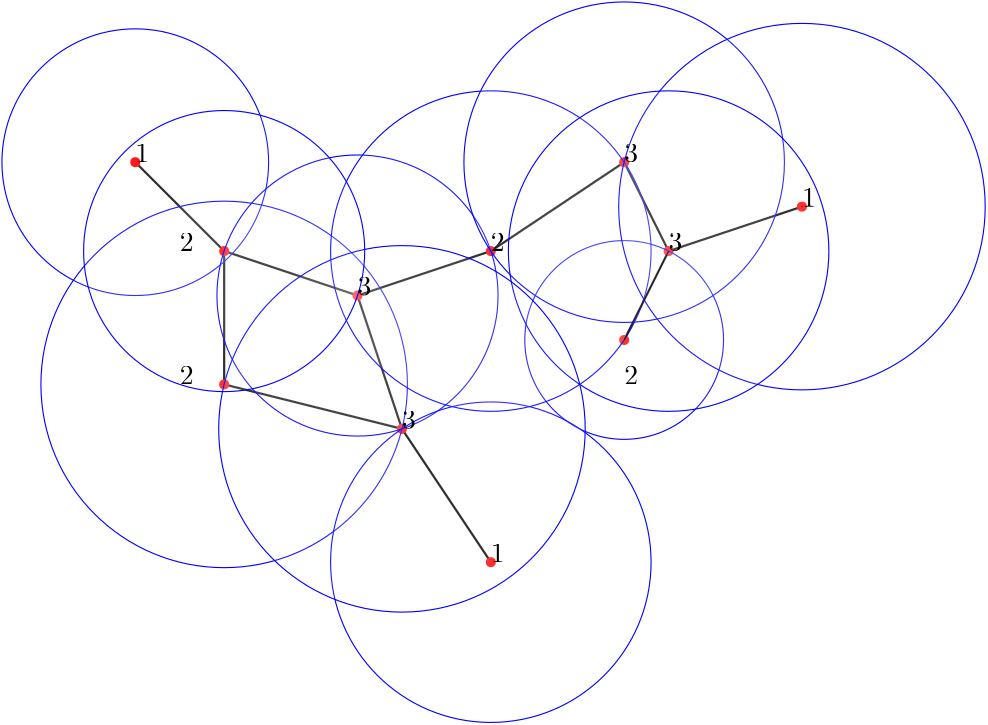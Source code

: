 <?xml version="1.0"?>
<!DOCTYPE ipe SYSTEM "ipe.dtd">
<ipe version="70218" creator="Ipe 7.2.29">
<info created="D:20240806114949" modified="D:20240806114952"/>
<ipestyle name="basic">
<symbol name="arrow/arc(spx)">
<path stroke="sym-stroke" fill="sym-stroke" pen="sym-pen">
0 0 m
-1 0.333 l
-1 -0.333 l
h
</path>
</symbol>
<symbol name="arrow/farc(spx)">
<path stroke="sym-stroke" fill="white" pen="sym-pen">
0 0 m
-1 0.333 l
-1 -0.333 l
h
</path>
</symbol>
<symbol name="arrow/ptarc(spx)">
<path stroke="sym-stroke" fill="sym-stroke" pen="sym-pen">
0 0 m
-1 0.333 l
-0.8 0 l
-1 -0.333 l
h
</path>
</symbol>
<symbol name="arrow/fptarc(spx)">
<path stroke="sym-stroke" fill="white" pen="sym-pen">
0 0 m
-1 0.333 l
-0.8 0 l
-1 -0.333 l
h
</path>
</symbol>
<symbol name="mark/circle(sx)" transformations="translations">
<path fill="sym-stroke">
0.6 0 0 0.6 0 0 e
0.4 0 0 0.4 0 0 e
</path>
</symbol>
<symbol name="mark/disk(sx)" transformations="translations">
<path fill="sym-stroke">
0.6 0 0 0.6 0 0 e
</path>
</symbol>
<symbol name="mark/fdisk(sfx)" transformations="translations">
<group>
<path fill="sym-fill">
0.5 0 0 0.5 0 0 e
</path>
<path fill="sym-stroke" fillrule="eofill">
0.6 0 0 0.6 0 0 e
0.4 0 0 0.4 0 0 e
</path>
</group>
</symbol>
<symbol name="mark/box(sx)" transformations="translations">
<path fill="sym-stroke" fillrule="eofill">
-0.6 -0.6 m
0.6 -0.6 l
0.6 0.6 l
-0.6 0.6 l
h
-0.4 -0.4 m
0.4 -0.4 l
0.4 0.4 l
-0.4 0.4 l
h
</path>
</symbol>
<symbol name="mark/square(sx)" transformations="translations">
<path fill="sym-stroke">
-0.6 -0.6 m
0.6 -0.6 l
0.6 0.6 l
-0.6 0.6 l
h
</path>
</symbol>
<symbol name="mark/fsquare(sfx)" transformations="translations">
<group>
<path fill="sym-fill">
-0.5 -0.5 m
0.5 -0.5 l
0.5 0.5 l
-0.5 0.5 l
h
</path>
<path fill="sym-stroke" fillrule="eofill">
-0.6 -0.6 m
0.6 -0.6 l
0.6 0.6 l
-0.6 0.6 l
h
-0.4 -0.4 m
0.4 -0.4 l
0.4 0.4 l
-0.4 0.4 l
h
</path>
</group>
</symbol>
<symbol name="mark/cross(sx)" transformations="translations">
<group>
<path fill="sym-stroke">
-0.43 -0.57 m
0.57 0.43 l
0.43 0.57 l
-0.57 -0.43 l
h
</path>
<path fill="sym-stroke">
-0.43 0.57 m
0.57 -0.43 l
0.43 -0.57 l
-0.57 0.43 l
h
</path>
</group>
</symbol>
<symbol name="arrow/fnormal(spx)">
<path stroke="sym-stroke" fill="white" pen="sym-pen">
0 0 m
-1 0.333 l
-1 -0.333 l
h
</path>
</symbol>
<symbol name="arrow/pointed(spx)">
<path stroke="sym-stroke" fill="sym-stroke" pen="sym-pen">
0 0 m
-1 0.333 l
-0.8 0 l
-1 -0.333 l
h
</path>
</symbol>
<symbol name="arrow/fpointed(spx)">
<path stroke="sym-stroke" fill="white" pen="sym-pen">
0 0 m
-1 0.333 l
-0.8 0 l
-1 -0.333 l
h
</path>
</symbol>
<symbol name="arrow/linear(spx)">
<path stroke="sym-stroke" pen="sym-pen">
-1 0.333 m
0 0 l
-1 -0.333 l
</path>
</symbol>
<symbol name="arrow/fdouble(spx)">
<path stroke="sym-stroke" fill="white" pen="sym-pen">
0 0 m
-1 0.333 l
-1 -0.333 l
h
-1 0 m
-2 0.333 l
-2 -0.333 l
h
</path>
</symbol>
<symbol name="arrow/double(spx)">
<path stroke="sym-stroke" fill="sym-stroke" pen="sym-pen">
0 0 m
-1 0.333 l
-1 -0.333 l
h
-1 0 m
-2 0.333 l
-2 -0.333 l
h
</path>
</symbol>
<symbol name="arrow/mid-normal(spx)">
<path stroke="sym-stroke" fill="sym-stroke" pen="sym-pen">
0.5 0 m
-0.5 0.333 l
-0.5 -0.333 l
h
</path>
</symbol>
<symbol name="arrow/mid-fnormal(spx)">
<path stroke="sym-stroke" fill="white" pen="sym-pen">
0.5 0 m
-0.5 0.333 l
-0.5 -0.333 l
h
</path>
</symbol>
<symbol name="arrow/mid-pointed(spx)">
<path stroke="sym-stroke" fill="sym-stroke" pen="sym-pen">
0.5 0 m
-0.5 0.333 l
-0.3 0 l
-0.5 -0.333 l
h
</path>
</symbol>
<symbol name="arrow/mid-fpointed(spx)">
<path stroke="sym-stroke" fill="white" pen="sym-pen">
0.5 0 m
-0.5 0.333 l
-0.3 0 l
-0.5 -0.333 l
h
</path>
</symbol>
<symbol name="arrow/mid-double(spx)">
<path stroke="sym-stroke" fill="sym-stroke" pen="sym-pen">
1 0 m
0 0.333 l
0 -0.333 l
h
0 0 m
-1 0.333 l
-1 -0.333 l
h
</path>
</symbol>
<symbol name="arrow/mid-fdouble(spx)">
<path stroke="sym-stroke" fill="white" pen="sym-pen">
1 0 m
0 0.333 l
0 -0.333 l
h
0 0 m
-1 0.333 l
-1 -0.333 l
h
</path>
</symbol>
<anglesize name="22.5 deg" value="22.5"/>
<anglesize name="30 deg" value="30"/>
<anglesize name="45 deg" value="45"/>
<anglesize name="60 deg" value="60"/>
<anglesize name="90 deg" value="90"/>
<arrowsize name="large" value="10"/>
<arrowsize name="small" value="5"/>
<arrowsize name="tiny" value="3"/>
<color name="blue" value="0 0 1"/>
<color name="brown" value="0.647 0.165 0.165"/>
<color name="darkblue" value="0 0 0.545"/>
<color name="darkcyan" value="0 0.545 0.545"/>
<color name="darkgray" value="0.663"/>
<color name="darkgreen" value="0 0.392 0"/>
<color name="darkmagenta" value="0.545 0 0.545"/>
<color name="darkorange" value="1 0.549 0"/>
<color name="darkred" value="0.545 0 0"/>
<color name="gold" value="1 0.843 0"/>
<color name="gray" value="0.745"/>
<color name="green" value="0 1 0"/>
<color name="lightblue" value="0.678 0.847 0.902"/>
<color name="lightcyan" value="0.878 1 1"/>
<color name="lightgray" value="0.827"/>
<color name="lightgreen" value="0.565 0.933 0.565"/>
<color name="lightyellow" value="1 1 0.878"/>
<color name="navy" value="0 0 0.502"/>
<color name="orange" value="1 0.647 0"/>
<color name="pink" value="1 0.753 0.796"/>
<color name="purple" value="0.627 0.125 0.941"/>
<color name="red" value="1 0 0"/>
<color name="seagreen" value="0.18 0.545 0.341"/>
<color name="turquoise" value="0.251 0.878 0.816"/>
<color name="violet" value="0.933 0.51 0.933"/>
<color name="yellow" value="1 1 0"/>
<dashstyle name="dash dot dotted" value="[4 2 1 2 1 2] 0"/>
<dashstyle name="dash dotted" value="[4 2 1 2] 0"/>
<dashstyle name="dashed" value="[4] 0"/>
<dashstyle name="dotted" value="[1 3] 0"/>
<gridsize name="10 pts (~3.5 mm)" value="10"/>
<gridsize name="14 pts (~5 mm)" value="14"/>
<gridsize name="16 pts (~6 mm)" value="16"/>
<gridsize name="20 pts (~7 mm)" value="20"/>
<gridsize name="28 pts (~10 mm)" value="28"/>
<gridsize name="32 pts (~12 mm)" value="32"/>
<gridsize name="4 pts" value="4"/>
<gridsize name="56 pts (~20 mm)" value="56"/>
<gridsize name="8 pts (~3 mm)" value="8"/>
<opacity name="10%" value="0.1"/>
<opacity name="30%" value="0.3"/>
<opacity name="50%" value="0.5"/>
<opacity name="75%" value="0.75"/>
<pen name="fat" value="1.2"/>
<pen name="heavier" value="0.8"/>
<pen name="ultrafat" value="2"/>
<symbolsize name="large" value="5"/>
<symbolsize name="small" value="2"/>
<symbolsize name="tiny" value="1.1"/>
<textsize name="Huge" value="\Huge"/>
<textsize name="LARGE" value="\LARGE"/>
<textsize name="Large" value="\Large"/>
<textsize name="footnote" value="\footnotesize"/>
<textsize name="huge" value="\huge"/>
<textsize name="large" value="\large"/>
<textsize name="script" value="\scriptsize"/>
<textsize name="small" value="\small"/>
<textsize name="tiny" value="\tiny"/>
<textstyle name="center" begin="\begin{center}" end="\end{center}"/>
<textstyle name="item" begin="\begin{itemize}\item{}" end="\end{itemize}"/>
<textstyle name="itemize" begin="\begin{itemize}" end="\end{itemize}"/>
<tiling name="falling" angle="-60" step="4" width="1"/>
<tiling name="rising" angle="30" step="4" width="1"/>
</ipestyle>
<page>
<layer name="alpha"/>
<view layers="alpha" active="alpha"/>
<path layer="alpha" stroke="black" fill="white" pen="heavier" opacity="10%" stroke-opacity="opaque">
192 768 m
224 736 l
224 736 l
</path>
<path stroke="black" fill="white" pen="heavier" opacity="10%" stroke-opacity="opaque">
224 688 m
224 736 l
224 720 l
</path>
<path stroke="black" fill="white" pen="heavier" opacity="10%" stroke-opacity="opaque">
288 672 m
320 624 l
</path>
<path stroke="black" fill="white" pen="heavier" opacity="10%" stroke-opacity="opaque">
288 672 m
272 720 l
272 720 l
</path>
<path stroke="black" fill="white" pen="heavier" opacity="10%" stroke-opacity="opaque">
320 736 m
368 768 l
368 768 l
</path>
<path stroke="black" fill="white" pen="heavier" opacity="10%" stroke-opacity="opaque">
368 704 m
384 736 l
</path>
<path stroke="black" fill="white" pen="heavier" opacity="10%" stroke-opacity="opaque">
432 752 m
384 736 l
384 736 l
</path>
<path stroke="black" fill="white" pen="heavier" opacity="10%" stroke-opacity="opaque">
368 768 m
384 736 l
384 736 l
</path>
<path stroke="black" fill="white" pen="heavier" opacity="10%" stroke-opacity="opaque">
224 688 m
288 672 l
288 672 l
</path>
<path stroke="black" fill="white" pen="heavier" opacity="10%" stroke-opacity="opaque">
272 720 m
320 736 l
320 736 l
</path>
<path stroke="black" fill="white" pen="heavier" opacity="10%" stroke-opacity="opaque">
224 736 m
272 720 l
272 720 l
</path>
<path stroke="blue" fill="white" opacity="10%" stroke-opacity="opaque">
48 0 0 48 192 768 e
</path>
<use name="mark/disk(sx)" pos="192 768" size="normal" stroke="red"/>
<use matrix="1 0 0 1 -32 32" name="mark/disk(sx)" pos="256 704" size="normal" stroke="red"/>
<use name="mark/disk(sx)" pos="272 720" size="normal" stroke="red"/>
<use name="mark/disk(sx)" pos="224 688" size="normal" stroke="red"/>
<use name="mark/disk(sx)" pos="288 672" size="normal" stroke="red"/>
<use name="mark/disk(sx)" pos="320 736" size="normal" stroke="red"/>
<use name="mark/disk(sx)" pos="368 768" size="normal" stroke="red"/>
<use name="mark/disk(sx)" pos="384 736" size="normal" stroke="red"/>
<use name="mark/disk(sx)" pos="368 704" size="normal" stroke="red"/>
<use name="mark/disk(sx)" pos="432 752" size="normal" stroke="red"/>
<use name="mark/disk(sx)" pos="320 624" size="normal" stroke="red"/>
<path stroke="blue" fill="white" opacity="10%" stroke-opacity="opaque">
65.9697 0 0 65.9697 224 688 e
</path>
<path stroke="blue" fill="white" opacity="10%" stroke-opacity="opaque">
50.5964 0 0 50.5964 272 720 e
</path>
<path stroke="blue" fill="white" opacity="10%" stroke-opacity="opaque">
35.7771 0 0 35.7771 368 704 e
</path>
<path stroke="blue" fill="white" opacity="10%" stroke-opacity="opaque">
57.6888 0 0 57.6888 320 624 e
</path>
<path stroke="blue" fill="white" opacity="10%" stroke-opacity="opaque">
57.6888 0 0 57.6888 320 736 e
</path>
<path stroke="blue" fill="white" opacity="10%" stroke-opacity="opaque">
57.6888 0 0 57.6888 368 768 e
</path>
<path stroke="blue" fill="white" opacity="10%" stroke-opacity="opaque">
65.9697 0 0 65.9697 432 752 e
</path>
<path stroke="black" fill="white" opacity="10%" stroke-opacity="opaque">
288 672 m
288 672 l
288 672 l
</path>
<path stroke="black" fill="white" opacity="10%" stroke-opacity="opaque">
368 704 m
384 736 l
</path>
<path stroke="blue" fill="white" opacity="10%" stroke-opacity="opaque">
57.6888 0 0 57.6888 384 736 e
</path>
<path stroke="black" fill="white" cap="1" opacity="10%" stroke-opacity="opaque">
432 752 m
432 752 l
</path>
<path stroke="black" fill="white" opacity="10%" stroke-opacity="opaque">
384 736 m
384 736 l
384 736 l
</path>
<path stroke="blue" fill="white" opacity="10%" stroke-opacity="opaque">
65.9697 0 0 65.9697 288 672 e
</path>
<path stroke="blue" fill="white" opacity="10%" stroke-opacity="opaque">
50.5964 0 0 50.5964 224 736 e
</path>
<text transformations="translations" pos="192 768" stroke="black" type="label" width="4.981" height="6.42" depth="0" valign="baseline">1</text>
<text matrix="1 0 0 1 -16 0" transformations="translations" pos="224 736" stroke="black" type="label" width="4.981" height="6.42" depth="0" valign="baseline">2</text>
<text matrix="1 0 0 1 -16 0" transformations="translations" pos="224 688" stroke="black" type="label" width="4.981" height="6.42" depth="0" valign="baseline">2</text>
<text transformations="translations" pos="272 720" stroke="black" type="label" width="4.981" height="6.42" depth="0" valign="baseline">3</text>
<text transformations="translations" pos="288 672" stroke="black" type="label" width="4.981" height="6.42" depth="0" valign="baseline">3</text>
<text transformations="translations" pos="320 736" stroke="black" type="label" width="4.981" height="6.42" depth="0" valign="baseline">2</text>
<text transformations="translations" pos="368 768" stroke="black" type="label" width="4.981" height="6.42" depth="0" valign="baseline">3</text>
<text transformations="translations" pos="384 736" stroke="black" type="label" width="4.981" height="6.42" depth="0" valign="baseline">3</text>
<text transformations="translations" pos="320 624" stroke="black" type="label" width="4.981" height="6.42" depth="0" valign="baseline">1</text>
<text matrix="1 0 0 1 0 -16" transformations="translations" pos="368 704" stroke="black" type="label" width="4.981" height="6.42" depth="0" valign="baseline">2</text>
<text transformations="translations" pos="432 752" stroke="black" type="label" width="4.981" height="6.42" depth="0" valign="baseline">1</text>
</page>
</ipe>
